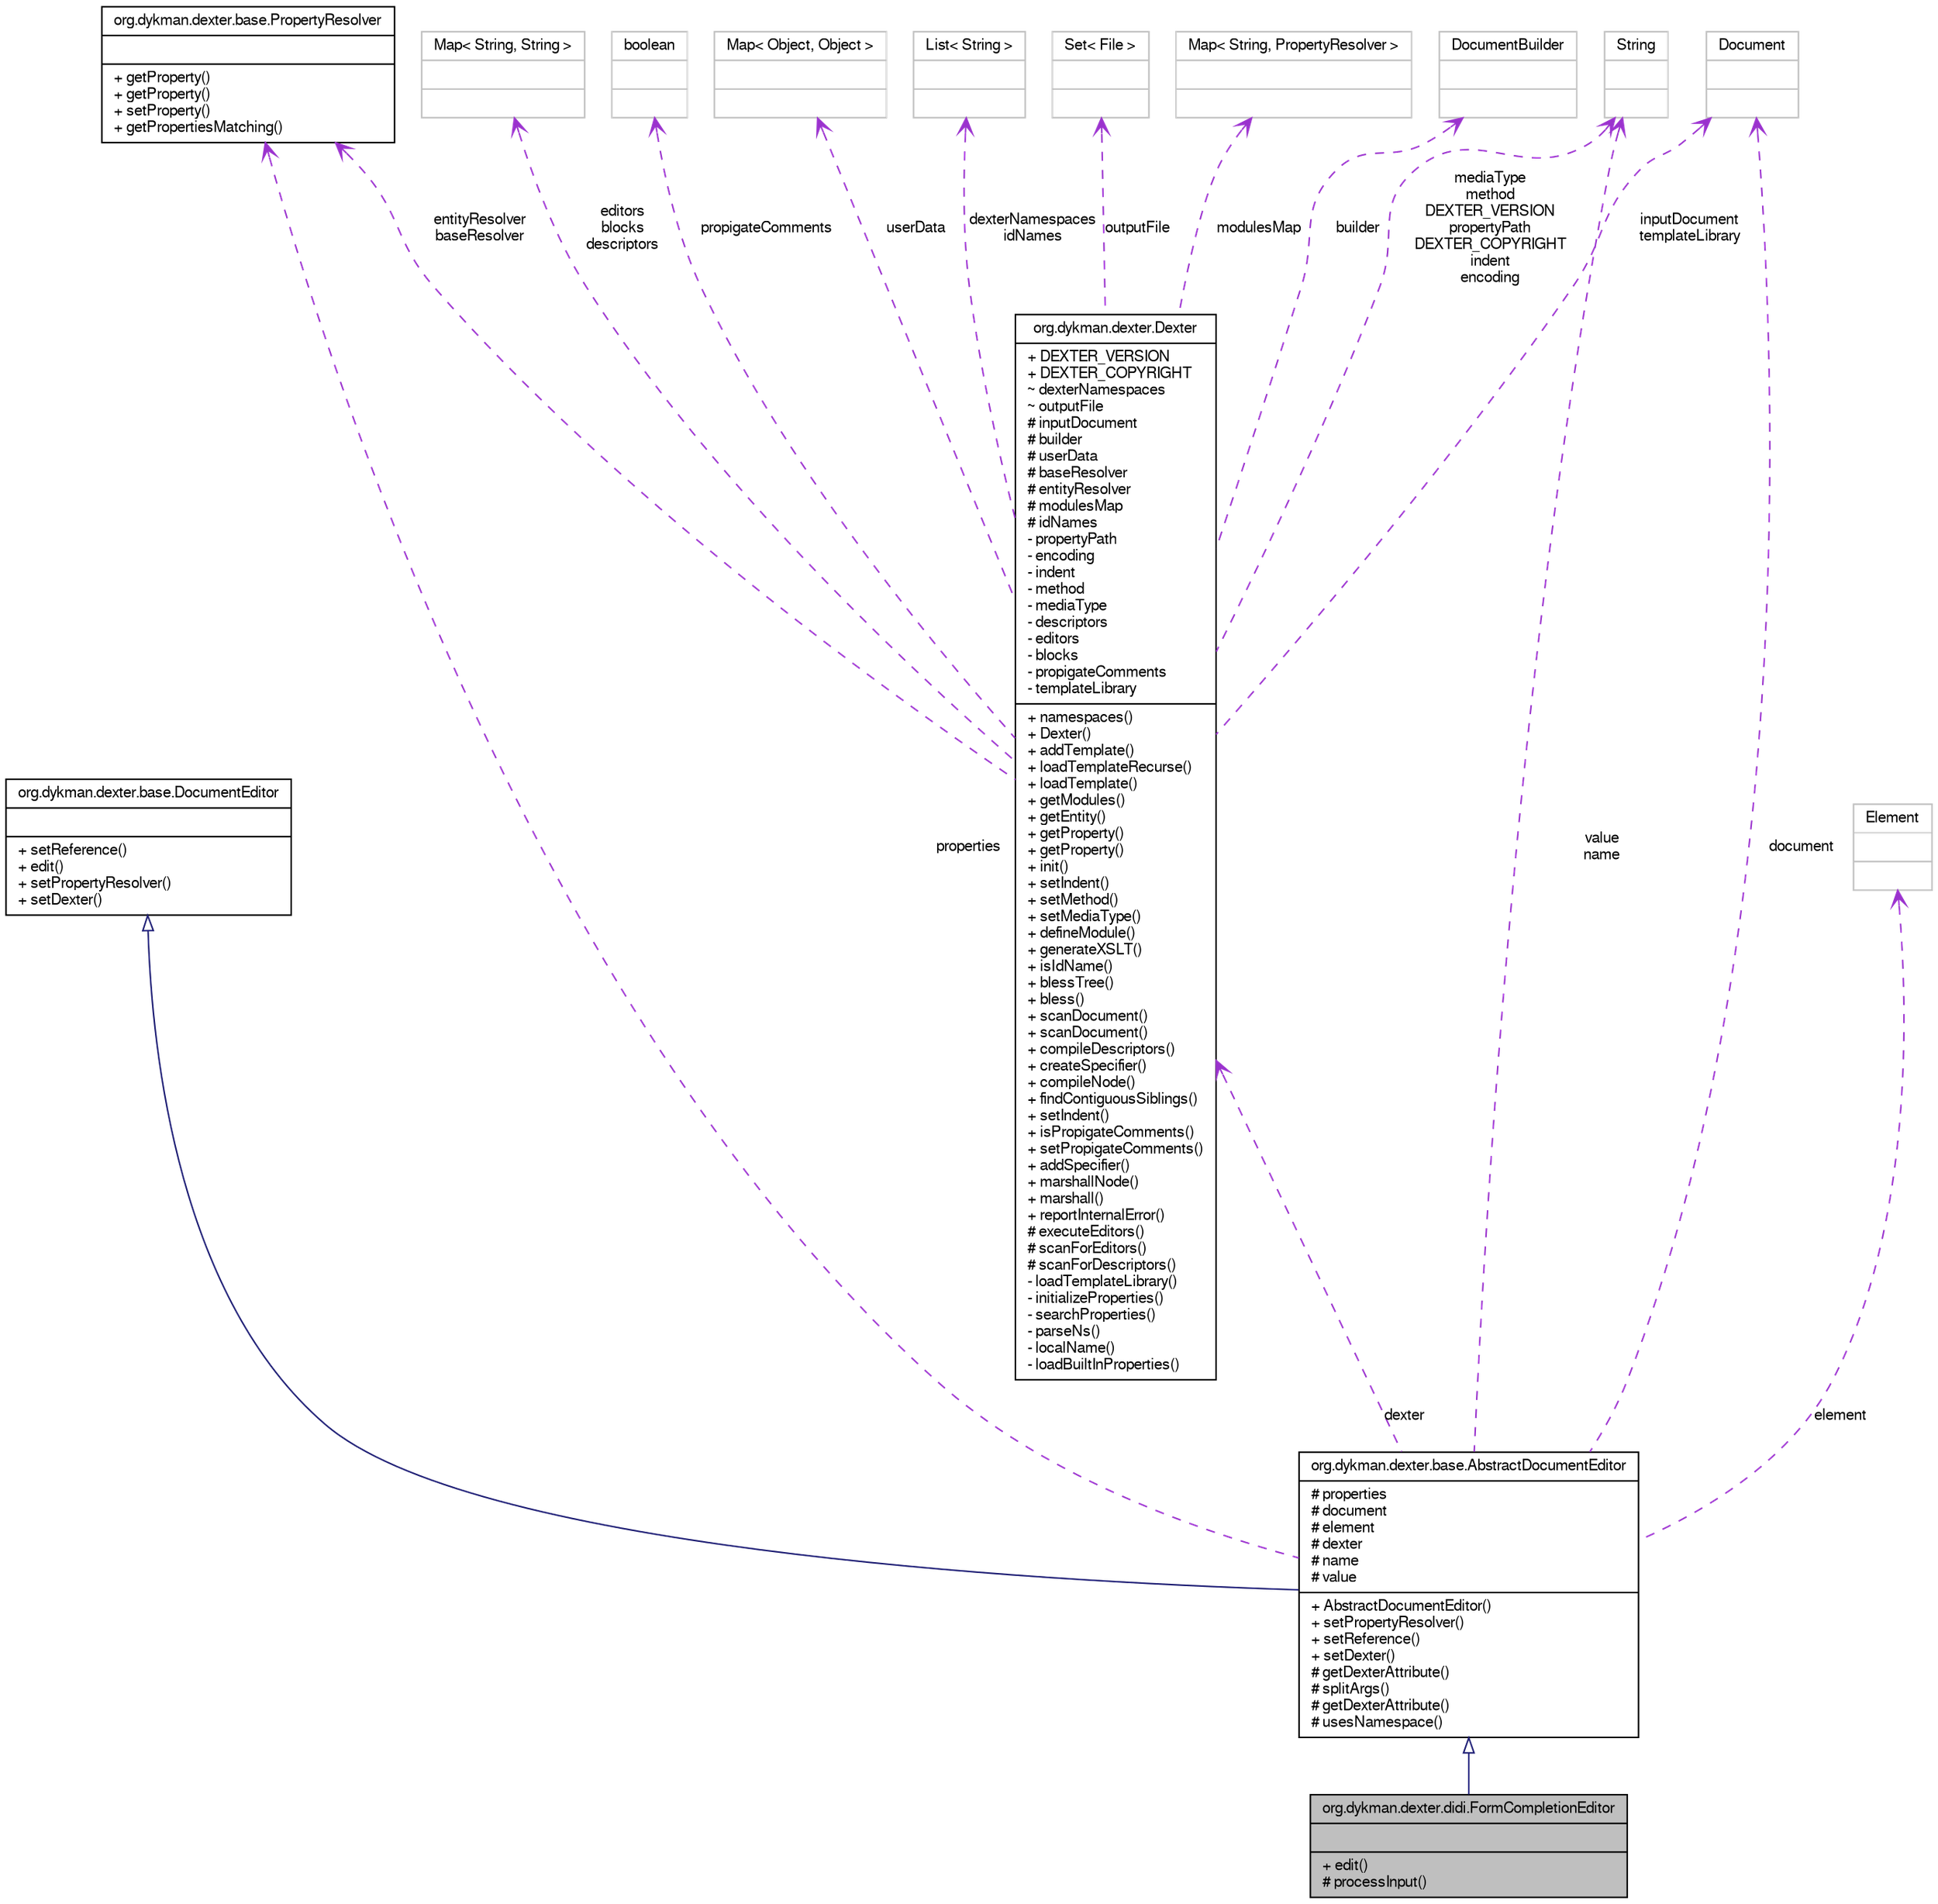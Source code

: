 digraph G
{
  bgcolor="transparent";
  edge [fontname="FreeSans",fontsize=10,labelfontname="FreeSans",labelfontsize=10];
  node [fontname="FreeSans",fontsize=10,shape=record];
  Node1 [label="{org.dykman.dexter.didi.FormCompletionEditor\n||+ edit()\l# processInput()\l}",height=0.2,width=0.4,color="black", fillcolor="grey75", style="filled" fontcolor="black"];
  Node2 -> Node1 [dir=back,color="midnightblue",fontsize=10,style="solid",arrowtail="empty",fontname="FreeSans"];
  Node2 [label="{org.dykman.dexter.base.AbstractDocumentEditor\n|# properties\l# document\l# element\l# dexter\l# name\l# value\l|+ AbstractDocumentEditor()\l+ setPropertyResolver()\l+ setReference()\l+ setDexter()\l# getDexterAttribute()\l# splitArgs()\l# getDexterAttribute()\l# usesNamespace()\l}",height=0.2,width=0.4,color="black",URL="$classorg_1_1dykman_1_1dexter_1_1base_1_1AbstractDocumentEditor.html"];
  Node3 -> Node2 [dir=back,color="midnightblue",fontsize=10,style="solid",arrowtail="empty",fontname="FreeSans"];
  Node3 [label="{org.dykman.dexter.base.DocumentEditor\n||+ setReference()\l+ edit()\l+ setPropertyResolver()\l+ setDexter()\l}",height=0.2,width=0.4,color="black",URL="$interfaceorg_1_1dykman_1_1dexter_1_1base_1_1DocumentEditor.html"];
  Node4 -> Node2 [dir=back,color="darkorchid3",fontsize=10,style="dashed",label="value\nname",arrowtail="open",fontname="FreeSans"];
  Node4 [label="{String\n||}",height=0.2,width=0.4,color="grey75"];
  Node5 -> Node2 [dir=back,color="darkorchid3",fontsize=10,style="dashed",label="properties",arrowtail="open",fontname="FreeSans"];
  Node5 [label="{org.dykman.dexter.base.PropertyResolver\n||+ getProperty()\l+ getProperty()\l+ setProperty()\l+ getPropertiesMatching()\l}",height=0.2,width=0.4,color="black",URL="$interfaceorg_1_1dykman_1_1dexter_1_1base_1_1PropertyResolver.html"];
  Node6 -> Node2 [dir=back,color="darkorchid3",fontsize=10,style="dashed",label="dexter",arrowtail="open",fontname="FreeSans"];
  Node6 [label="{org.dykman.dexter.Dexter\n|+ DEXTER_VERSION\l+ DEXTER_COPYRIGHT\l~ dexterNamespaces\l~ outputFile\l# inputDocument\l# builder\l# userData\l# baseResolver\l# entityResolver\l# modulesMap\l# idNames\l- propertyPath\l- encoding\l- indent\l- method\l- mediaType\l- descriptors\l- editors\l- blocks\l- propigateComments\l- templateLibrary\l|+ namespaces()\l+ Dexter()\l+ addTemplate()\l+ loadTemplateRecurse()\l+ loadTemplate()\l+ getModules()\l+ getEntity()\l+ getProperty()\l+ getProperty()\l+ init()\l+ setIndent()\l+ setMethod()\l+ setMediaType()\l+ defineModule()\l+ generateXSLT()\l+ isIdName()\l+ blessTree()\l+ bless()\l+ scanDocument()\l+ scanDocument()\l+ compileDescriptors()\l+ createSpecifier()\l+ compileNode()\l+ findContiguousSiblings()\l+ setIndent()\l+ isPropigateComments()\l+ setPropigateComments()\l+ addSpecifier()\l+ marshallNode()\l+ marshall()\l+ reportInternalError()\l# executeEditors()\l# scanForEditors()\l# scanForDescriptors()\l- loadTemplateLibrary()\l- initializeProperties()\l- searchProperties()\l- parseNs()\l- localName()\l- loadBuiltInProperties()\l}",height=0.2,width=0.4,color="black",URL="$classorg_1_1dykman_1_1dexter_1_1Dexter.html"];
  Node4 -> Node6 [dir=back,color="darkorchid3",fontsize=10,style="dashed",label="mediaType\nmethod\nDEXTER_VERSION\npropertyPath\nDEXTER_COPYRIGHT\nindent\nencoding",arrowtail="open",fontname="FreeSans"];
  Node7 -> Node6 [dir=back,color="darkorchid3",fontsize=10,style="dashed",label="dexterNamespaces\nidNames",arrowtail="open",fontname="FreeSans"];
  Node7 [label="{List\< String \>\n||}",height=0.2,width=0.4,color="grey75"];
  Node5 -> Node6 [dir=back,color="darkorchid3",fontsize=10,style="dashed",label="entityResolver\nbaseResolver",arrowtail="open",fontname="FreeSans"];
  Node8 -> Node6 [dir=back,color="darkorchid3",fontsize=10,style="dashed",label="outputFile",arrowtail="open",fontname="FreeSans"];
  Node8 [label="{Set\< File \>\n||}",height=0.2,width=0.4,color="grey75"];
  Node9 -> Node6 [dir=back,color="darkorchid3",fontsize=10,style="dashed",label="modulesMap",arrowtail="open",fontname="FreeSans"];
  Node9 [label="{Map\< String, PropertyResolver \>\n||}",height=0.2,width=0.4,color="grey75"];
  Node10 -> Node6 [dir=back,color="darkorchid3",fontsize=10,style="dashed",label="builder",arrowtail="open",fontname="FreeSans"];
  Node10 [label="{DocumentBuilder\n||}",height=0.2,width=0.4,color="grey75"];
  Node11 -> Node6 [dir=back,color="darkorchid3",fontsize=10,style="dashed",label="editors\nblocks\ndescriptors",arrowtail="open",fontname="FreeSans"];
  Node11 [label="{Map\< String, String \>\n||}",height=0.2,width=0.4,color="grey75"];
  Node12 -> Node6 [dir=back,color="darkorchid3",fontsize=10,style="dashed",label="inputDocument\ntemplateLibrary",arrowtail="open",fontname="FreeSans"];
  Node12 [label="{Document\n||}",height=0.2,width=0.4,color="grey75"];
  Node13 -> Node6 [dir=back,color="darkorchid3",fontsize=10,style="dashed",label="propigateComments",arrowtail="open",fontname="FreeSans"];
  Node13 [label="{boolean\n||}",height=0.2,width=0.4,color="grey75"];
  Node14 -> Node6 [dir=back,color="darkorchid3",fontsize=10,style="dashed",label="userData",arrowtail="open",fontname="FreeSans"];
  Node14 [label="{Map\< Object, Object \>\n||}",height=0.2,width=0.4,color="grey75"];
  Node15 -> Node2 [dir=back,color="darkorchid3",fontsize=10,style="dashed",label="element",arrowtail="open",fontname="FreeSans"];
  Node15 [label="{Element\n||}",height=0.2,width=0.4,color="grey75"];
  Node12 -> Node2 [dir=back,color="darkorchid3",fontsize=10,style="dashed",label="document",arrowtail="open",fontname="FreeSans"];
}
